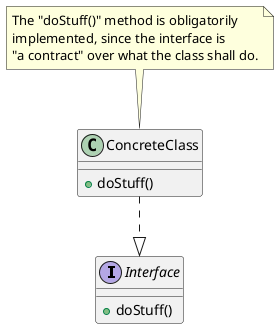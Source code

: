 @startuml
interface Interface{
    + doStuff()
}

class ConcreteClass{
    + doStuff()
}

ConcreteClass ..|> Interface

note top of ConcreteClass
    The "doStuff()" method is obligatorily
    implemented, since the interface is
    "a contract" over what the class shall do.
end note
@enduml
